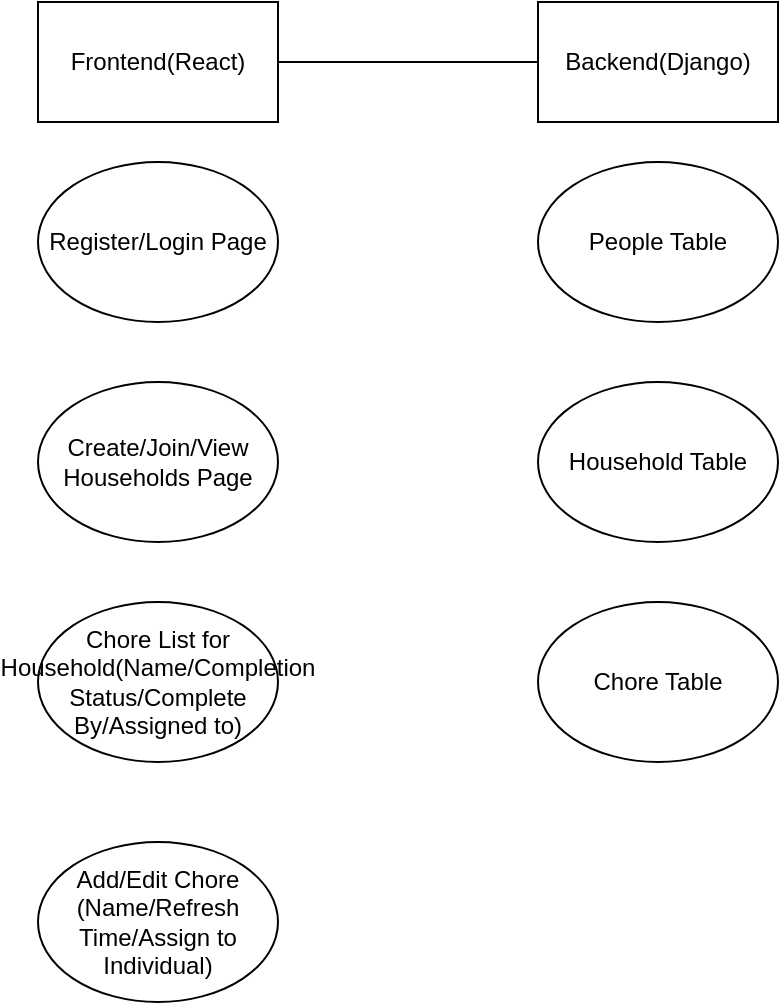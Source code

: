 <mxfile version="24.7.12">
  <diagram name="Page-1" id="4dDEoFQXLuuv31hxzTMu">
    <mxGraphModel dx="1235" dy="614" grid="1" gridSize="10" guides="1" tooltips="1" connect="1" arrows="1" fold="1" page="1" pageScale="1" pageWidth="850" pageHeight="1100" math="0" shadow="0">
      <root>
        <mxCell id="0" />
        <mxCell id="1" parent="0" />
        <mxCell id="G8PoH9LxjvH0E1d47YS--1" value="Frontend(React)" style="rounded=0;whiteSpace=wrap;html=1;" vertex="1" parent="1">
          <mxGeometry x="70" y="160" width="120" height="60" as="geometry" />
        </mxCell>
        <mxCell id="G8PoH9LxjvH0E1d47YS--2" value="Backend(Django)" style="rounded=0;whiteSpace=wrap;html=1;" vertex="1" parent="1">
          <mxGeometry x="320" y="160" width="120" height="60" as="geometry" />
        </mxCell>
        <mxCell id="G8PoH9LxjvH0E1d47YS--4" value="" style="endArrow=none;html=1;rounded=0;exitX=1;exitY=0.5;exitDx=0;exitDy=0;entryX=0;entryY=0.5;entryDx=0;entryDy=0;" edge="1" parent="1" source="G8PoH9LxjvH0E1d47YS--1" target="G8PoH9LxjvH0E1d47YS--2">
          <mxGeometry width="50" height="50" relative="1" as="geometry">
            <mxPoint x="200" y="190" as="sourcePoint" />
            <mxPoint x="290" y="190" as="targetPoint" />
          </mxGeometry>
        </mxCell>
        <mxCell id="G8PoH9LxjvH0E1d47YS--8" value="Register/Login Page" style="ellipse;whiteSpace=wrap;html=1;" vertex="1" parent="1">
          <mxGeometry x="70" y="240" width="120" height="80" as="geometry" />
        </mxCell>
        <mxCell id="G8PoH9LxjvH0E1d47YS--9" value="Create/Join/View Households Page" style="ellipse;whiteSpace=wrap;html=1;" vertex="1" parent="1">
          <mxGeometry x="70" y="350" width="120" height="80" as="geometry" />
        </mxCell>
        <mxCell id="G8PoH9LxjvH0E1d47YS--10" value="Chore List for Household(Name/Completion Status/Complete By/Assigned to)" style="ellipse;whiteSpace=wrap;html=1;" vertex="1" parent="1">
          <mxGeometry x="70" y="460" width="120" height="80" as="geometry" />
        </mxCell>
        <mxCell id="G8PoH9LxjvH0E1d47YS--11" value="Add/Edit Chore (Name/Refresh Time/Assign to Individual)" style="ellipse;whiteSpace=wrap;html=1;" vertex="1" parent="1">
          <mxGeometry x="70" y="580" width="120" height="80" as="geometry" />
        </mxCell>
        <mxCell id="G8PoH9LxjvH0E1d47YS--12" value="Chore Table" style="ellipse;whiteSpace=wrap;html=1;" vertex="1" parent="1">
          <mxGeometry x="320" y="460" width="120" height="80" as="geometry" />
        </mxCell>
        <mxCell id="G8PoH9LxjvH0E1d47YS--13" value="Household Table" style="ellipse;whiteSpace=wrap;html=1;" vertex="1" parent="1">
          <mxGeometry x="320" y="350" width="120" height="80" as="geometry" />
        </mxCell>
        <mxCell id="G8PoH9LxjvH0E1d47YS--14" value="People Table" style="ellipse;whiteSpace=wrap;html=1;" vertex="1" parent="1">
          <mxGeometry x="320" y="240" width="120" height="80" as="geometry" />
        </mxCell>
      </root>
    </mxGraphModel>
  </diagram>
</mxfile>
